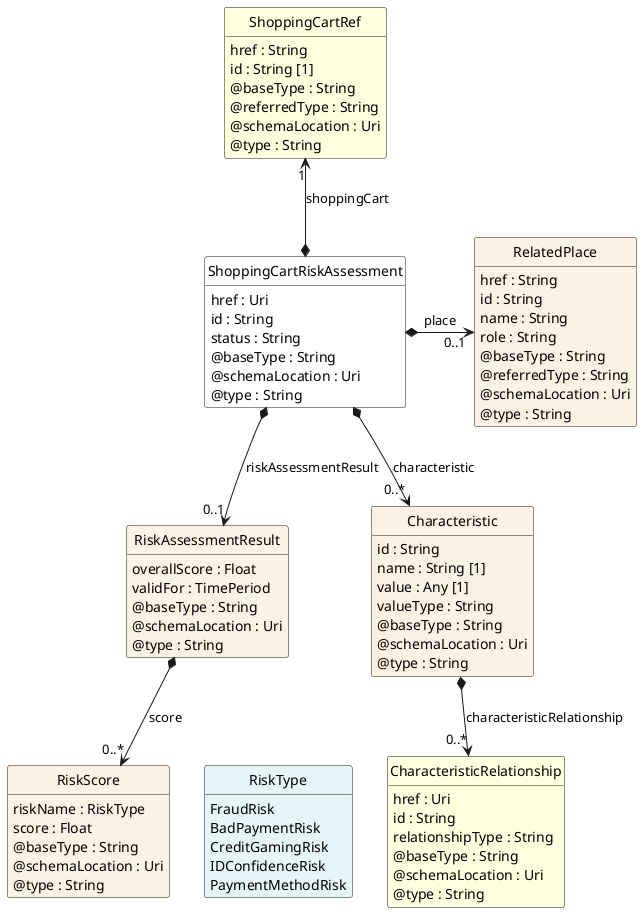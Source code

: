 @startuml
hide circle
hide methods
hide stereotype
show <<Enumeration>> stereotype
skinparam class {
   BackgroundColor<<Enumeration>> #E6F5F7
   BackgroundColor<<Ref>> #FFFFE0
   BackgroundColor<<Pivot>> #FFFFFFF
   BackgroundColor<<SimpleType>> #E2F0DA
   BackgroundColor #FCF2E3
}

class ShoppingCartRiskAssessment <<Pivot>> {
    href : Uri
    id : String
    status : String
    @baseType : String
    @schemaLocation : Uri
    @type : String
}

class RiskAssessmentResult  {
    overallScore : Float
    validFor : TimePeriod
    @baseType : String
    @schemaLocation : Uri
    @type : String
}

class RiskScore  {
    riskName : RiskType
    score : Float
    @baseType : String
    @schemaLocation : Uri
    @type : String
}

class RiskType <<Enumeration>> {
    FraudRisk
    BadPaymentRisk
    CreditGamingRisk
    IDConfidenceRisk
    PaymentMethodRisk
}

class ShoppingCartRef  <<Ref>> {
    href : String
    id : String [1]
    @baseType : String
    @referredType : String
    @schemaLocation : Uri
    @type : String
}

class RelatedPlace  {
    href : String
    id : String
    name : String
    role : String
    @baseType : String
    @referredType : String
    @schemaLocation : Uri
    @type : String
}

class Characteristic  {
    id : String
    name : String [1]
    value : Any [1]
    valueType : String
    @baseType : String
    @schemaLocation : Uri
    @type : String
}

class CharacteristicRelationship  <<Ref>> {
    href : Uri
    id : String
    relationshipType : String
    @baseType : String
    @schemaLocation : Uri
    @type : String
}

ShoppingCartRiskAssessment *-right-> "0..1" RelatedPlace : place

ShoppingCartRef "1" <--* ShoppingCartRiskAssessment : shoppingCart

ShoppingCartRiskAssessment *-->  "0..*" Characteristic : characteristic

ShoppingCartRiskAssessment *-->  "0..1" RiskAssessmentResult : riskAssessmentResult

RiskAssessmentResult *-->  "0..*" RiskScore : score

Characteristic *-->  "0..*" CharacteristicRelationship : characteristicRelationship

RiskScore -right[hidden]-> RiskType

@enduml